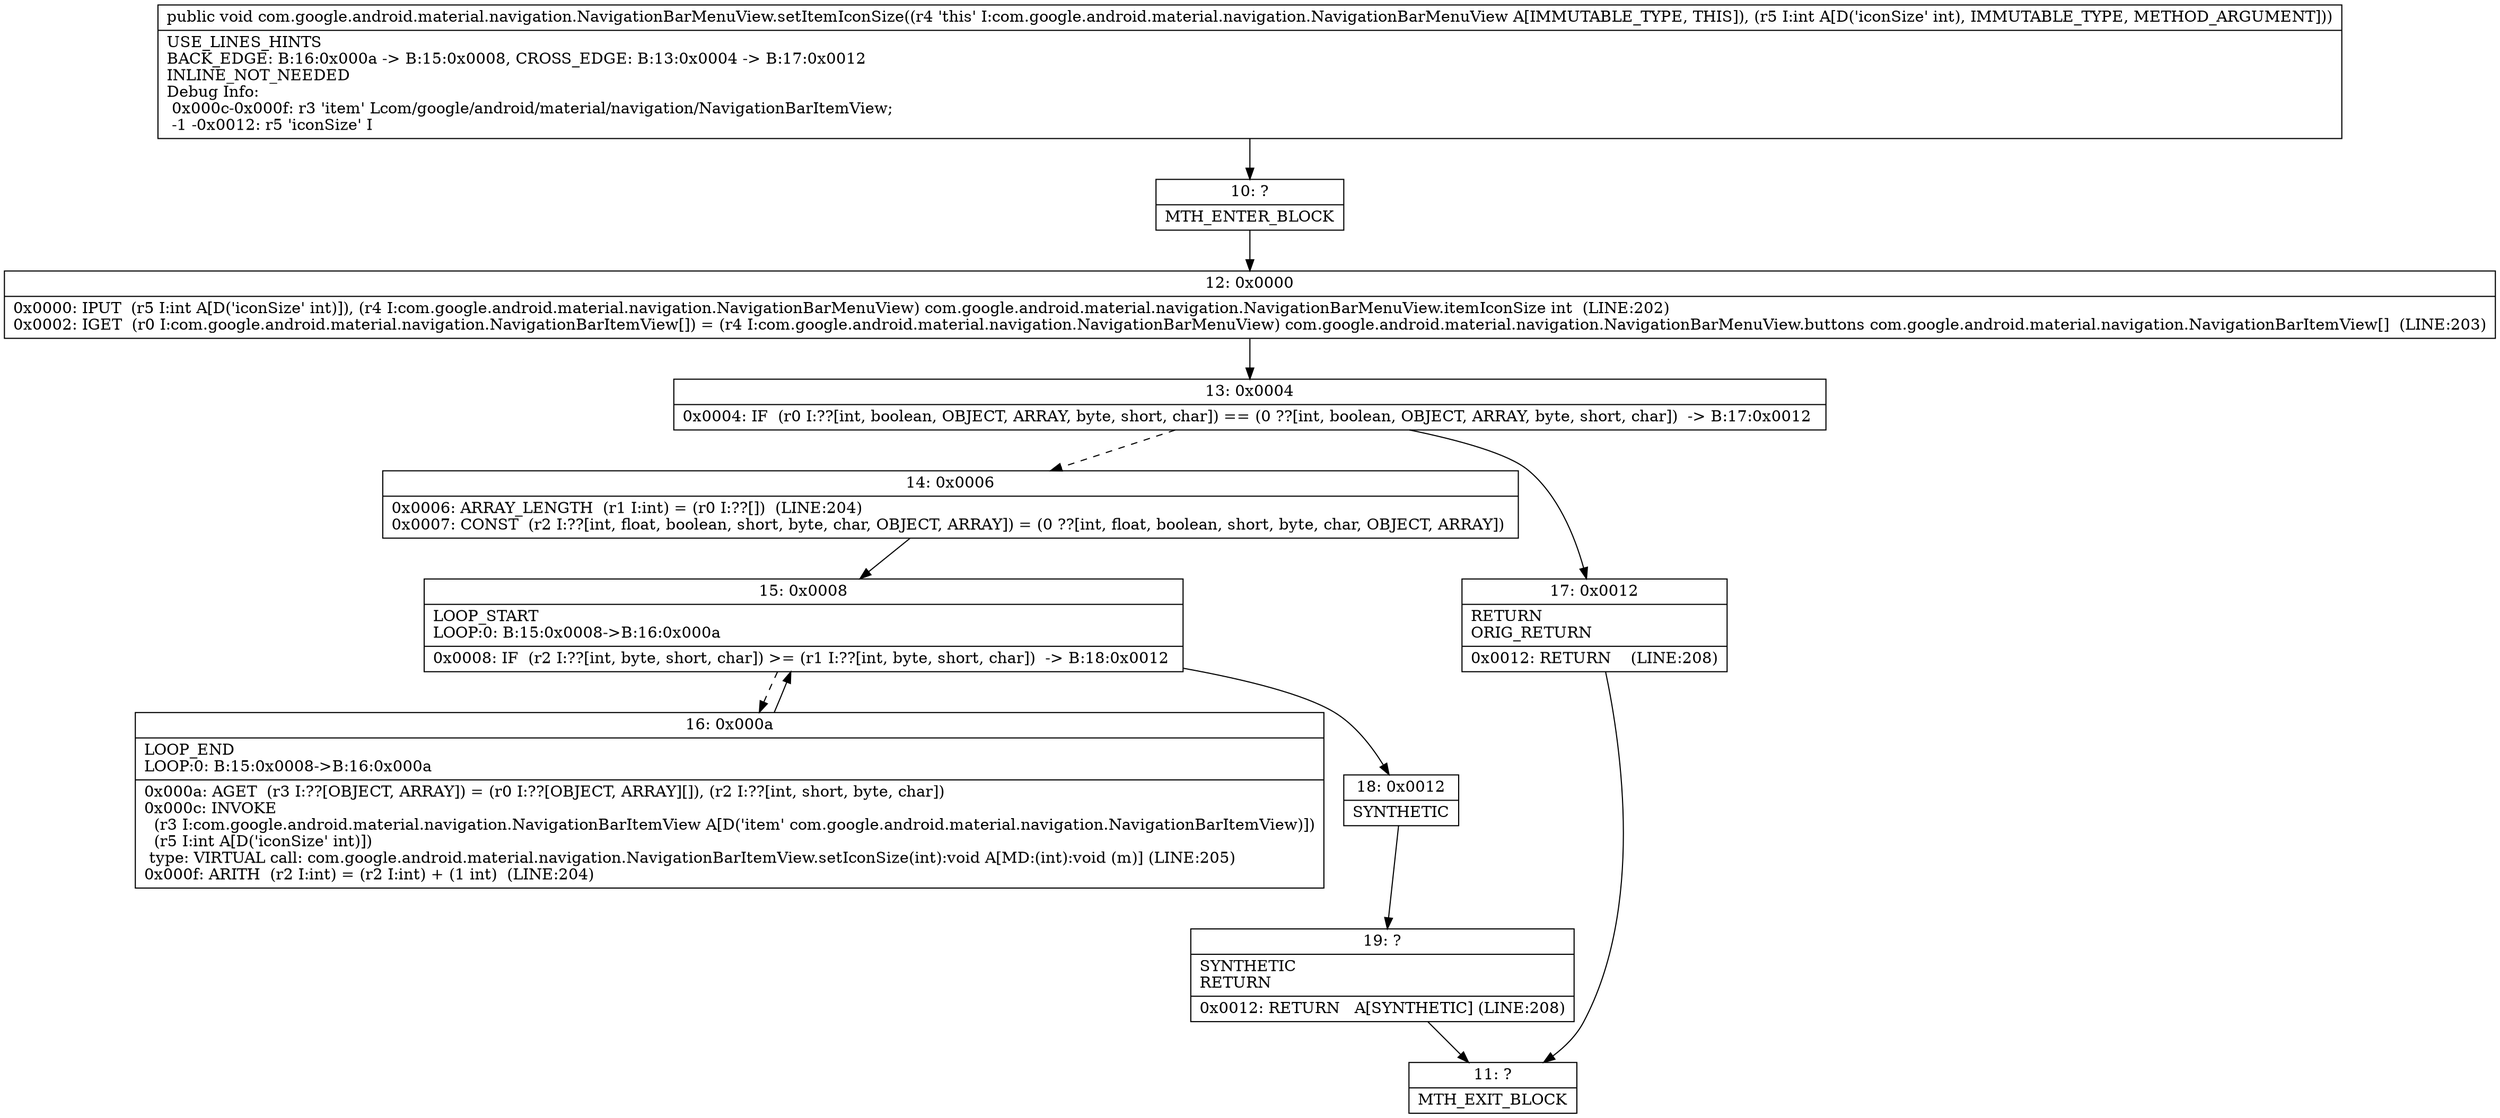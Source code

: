 digraph "CFG forcom.google.android.material.navigation.NavigationBarMenuView.setItemIconSize(I)V" {
Node_10 [shape=record,label="{10\:\ ?|MTH_ENTER_BLOCK\l}"];
Node_12 [shape=record,label="{12\:\ 0x0000|0x0000: IPUT  (r5 I:int A[D('iconSize' int)]), (r4 I:com.google.android.material.navigation.NavigationBarMenuView) com.google.android.material.navigation.NavigationBarMenuView.itemIconSize int  (LINE:202)\l0x0002: IGET  (r0 I:com.google.android.material.navigation.NavigationBarItemView[]) = (r4 I:com.google.android.material.navigation.NavigationBarMenuView) com.google.android.material.navigation.NavigationBarMenuView.buttons com.google.android.material.navigation.NavigationBarItemView[]  (LINE:203)\l}"];
Node_13 [shape=record,label="{13\:\ 0x0004|0x0004: IF  (r0 I:??[int, boolean, OBJECT, ARRAY, byte, short, char]) == (0 ??[int, boolean, OBJECT, ARRAY, byte, short, char])  \-\> B:17:0x0012 \l}"];
Node_14 [shape=record,label="{14\:\ 0x0006|0x0006: ARRAY_LENGTH  (r1 I:int) = (r0 I:??[])  (LINE:204)\l0x0007: CONST  (r2 I:??[int, float, boolean, short, byte, char, OBJECT, ARRAY]) = (0 ??[int, float, boolean, short, byte, char, OBJECT, ARRAY]) \l}"];
Node_15 [shape=record,label="{15\:\ 0x0008|LOOP_START\lLOOP:0: B:15:0x0008\-\>B:16:0x000a\l|0x0008: IF  (r2 I:??[int, byte, short, char]) \>= (r1 I:??[int, byte, short, char])  \-\> B:18:0x0012 \l}"];
Node_16 [shape=record,label="{16\:\ 0x000a|LOOP_END\lLOOP:0: B:15:0x0008\-\>B:16:0x000a\l|0x000a: AGET  (r3 I:??[OBJECT, ARRAY]) = (r0 I:??[OBJECT, ARRAY][]), (r2 I:??[int, short, byte, char]) \l0x000c: INVOKE  \l  (r3 I:com.google.android.material.navigation.NavigationBarItemView A[D('item' com.google.android.material.navigation.NavigationBarItemView)])\l  (r5 I:int A[D('iconSize' int)])\l type: VIRTUAL call: com.google.android.material.navigation.NavigationBarItemView.setIconSize(int):void A[MD:(int):void (m)] (LINE:205)\l0x000f: ARITH  (r2 I:int) = (r2 I:int) + (1 int)  (LINE:204)\l}"];
Node_18 [shape=record,label="{18\:\ 0x0012|SYNTHETIC\l}"];
Node_19 [shape=record,label="{19\:\ ?|SYNTHETIC\lRETURN\l|0x0012: RETURN   A[SYNTHETIC] (LINE:208)\l}"];
Node_11 [shape=record,label="{11\:\ ?|MTH_EXIT_BLOCK\l}"];
Node_17 [shape=record,label="{17\:\ 0x0012|RETURN\lORIG_RETURN\l|0x0012: RETURN    (LINE:208)\l}"];
MethodNode[shape=record,label="{public void com.google.android.material.navigation.NavigationBarMenuView.setItemIconSize((r4 'this' I:com.google.android.material.navigation.NavigationBarMenuView A[IMMUTABLE_TYPE, THIS]), (r5 I:int A[D('iconSize' int), IMMUTABLE_TYPE, METHOD_ARGUMENT]))  | USE_LINES_HINTS\lBACK_EDGE: B:16:0x000a \-\> B:15:0x0008, CROSS_EDGE: B:13:0x0004 \-\> B:17:0x0012\lINLINE_NOT_NEEDED\lDebug Info:\l  0x000c\-0x000f: r3 'item' Lcom\/google\/android\/material\/navigation\/NavigationBarItemView;\l  \-1 \-0x0012: r5 'iconSize' I\l}"];
MethodNode -> Node_10;Node_10 -> Node_12;
Node_12 -> Node_13;
Node_13 -> Node_14[style=dashed];
Node_13 -> Node_17;
Node_14 -> Node_15;
Node_15 -> Node_16[style=dashed];
Node_15 -> Node_18;
Node_16 -> Node_15;
Node_18 -> Node_19;
Node_19 -> Node_11;
Node_17 -> Node_11;
}

